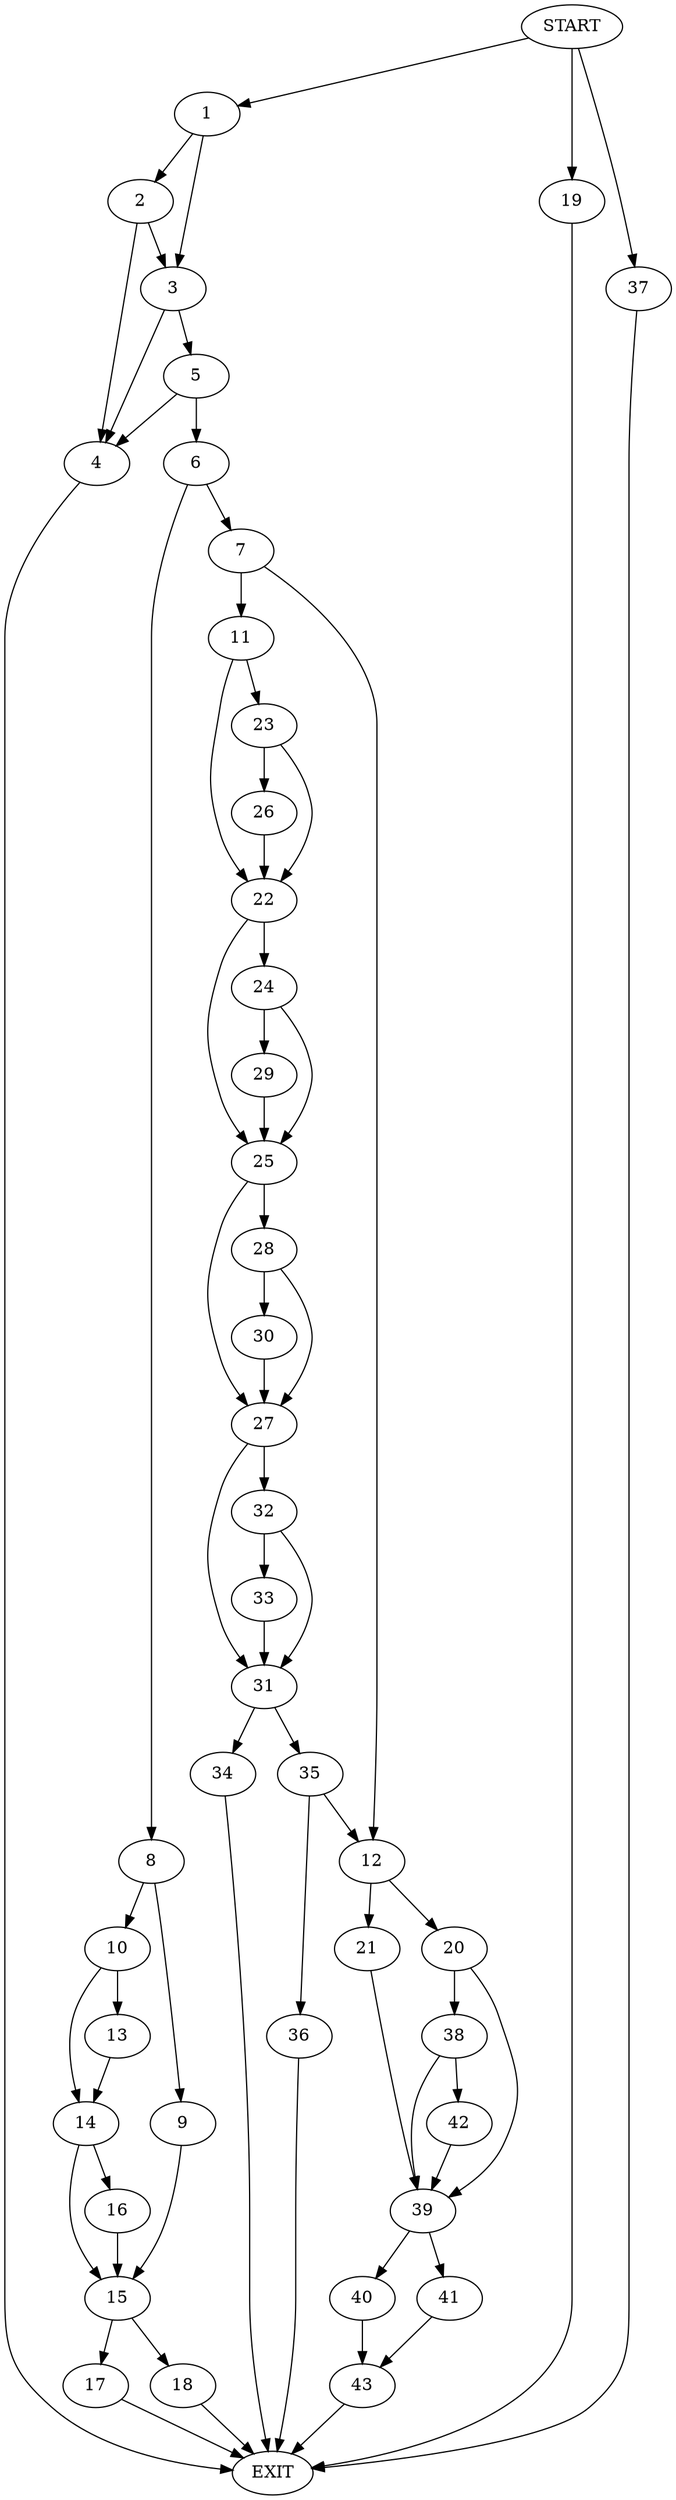 digraph {
0 [label="START"]
44 [label="EXIT"]
0 -> 1
1 -> 2
1 -> 3
2 -> 3
2 -> 4
3 -> 5
3 -> 4
4 -> 44
5 -> 6
5 -> 4
6 -> 7
6 -> 8
8 -> 9
8 -> 10
7 -> 11
7 -> 12
10 -> 13
10 -> 14
9 -> 15
14 -> 15
14 -> 16
13 -> 14
16 -> 15
15 -> 17
15 -> 18
18 -> 44
17 -> 44
0 -> 19
19 -> 44
12 -> 20
12 -> 21
11 -> 22
11 -> 23
22 -> 24
22 -> 25
23 -> 26
23 -> 22
26 -> 22
25 -> 27
25 -> 28
24 -> 25
24 -> 29
29 -> 25
28 -> 27
28 -> 30
27 -> 31
27 -> 32
30 -> 27
32 -> 31
32 -> 33
31 -> 34
31 -> 35
33 -> 31
34 -> 44
35 -> 36
35 -> 12
36 -> 44
0 -> 37
37 -> 44
20 -> 38
20 -> 39
21 -> 39
39 -> 40
39 -> 41
38 -> 42
38 -> 39
42 -> 39
40 -> 43
41 -> 43
43 -> 44
}
